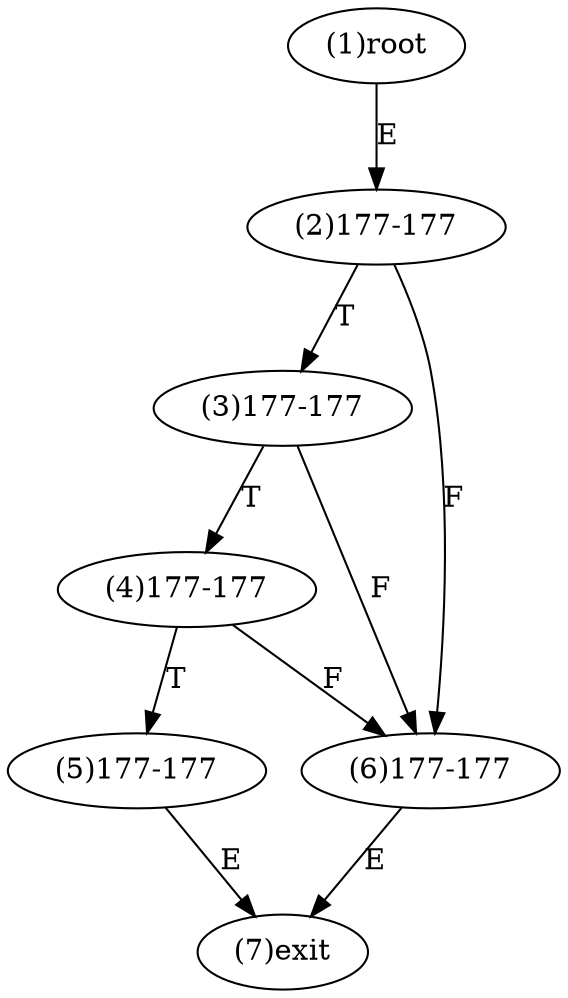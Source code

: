 digraph "" { 
1[ label="(1)root"];
2[ label="(2)177-177"];
3[ label="(3)177-177"];
4[ label="(4)177-177"];
5[ label="(5)177-177"];
6[ label="(6)177-177"];
7[ label="(7)exit"];
1->2[ label="E"];
2->6[ label="F"];
2->3[ label="T"];
3->6[ label="F"];
3->4[ label="T"];
4->6[ label="F"];
4->5[ label="T"];
5->7[ label="E"];
6->7[ label="E"];
}